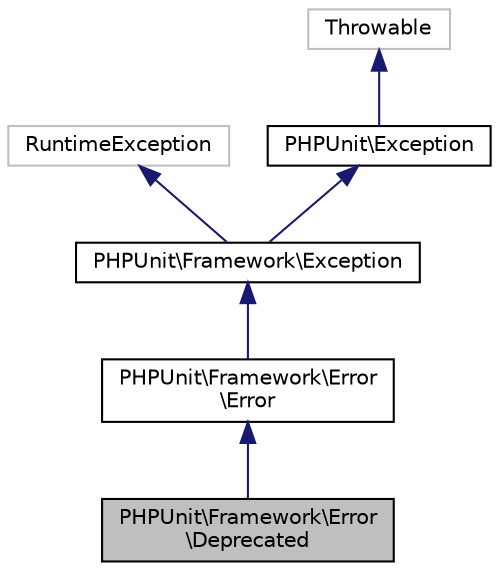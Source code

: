 digraph "PHPUnit\Framework\Error\Deprecated"
{
  edge [fontname="Helvetica",fontsize="10",labelfontname="Helvetica",labelfontsize="10"];
  node [fontname="Helvetica",fontsize="10",shape=record];
  Node6 [label="PHPUnit\\Framework\\Error\l\\Deprecated",height=0.2,width=0.4,color="black", fillcolor="grey75", style="filled", fontcolor="black"];
  Node7 -> Node6 [dir="back",color="midnightblue",fontsize="10",style="solid",fontname="Helvetica"];
  Node7 [label="PHPUnit\\Framework\\Error\l\\Error",height=0.2,width=0.4,color="black", fillcolor="white", style="filled",URL="$classPHPUnit_1_1Framework_1_1Error_1_1Error.html"];
  Node8 -> Node7 [dir="back",color="midnightblue",fontsize="10",style="solid",fontname="Helvetica"];
  Node8 [label="PHPUnit\\Framework\\Exception",height=0.2,width=0.4,color="black", fillcolor="white", style="filled",URL="$classPHPUnit_1_1Framework_1_1Exception.html"];
  Node9 -> Node8 [dir="back",color="midnightblue",fontsize="10",style="solid",fontname="Helvetica"];
  Node9 [label="RuntimeException",height=0.2,width=0.4,color="grey75", fillcolor="white", style="filled"];
  Node10 -> Node8 [dir="back",color="midnightblue",fontsize="10",style="solid",fontname="Helvetica"];
  Node10 [label="PHPUnit\\Exception",height=0.2,width=0.4,color="black", fillcolor="white", style="filled",URL="$interfacePHPUnit_1_1Exception.html"];
  Node11 -> Node10 [dir="back",color="midnightblue",fontsize="10",style="solid",fontname="Helvetica"];
  Node11 [label="Throwable",height=0.2,width=0.4,color="grey75", fillcolor="white", style="filled"];
}
